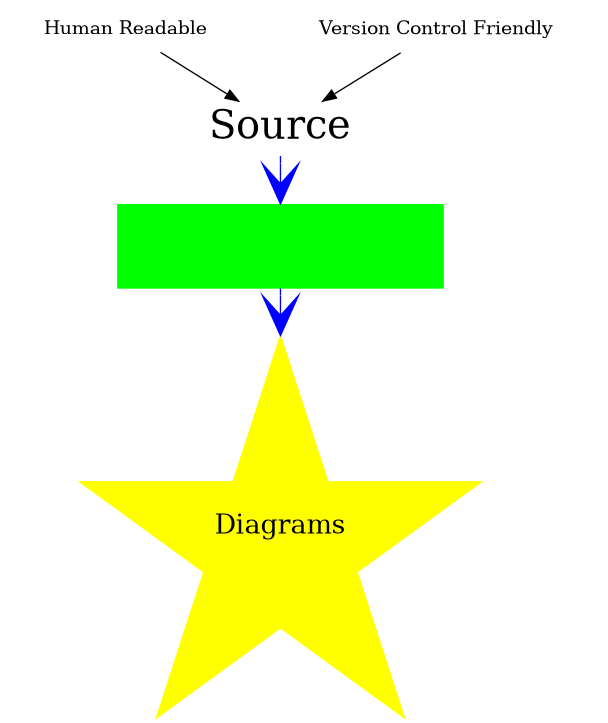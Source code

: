 @startuml
digraph G {
     bgcolor="transparent"
     node[style=filled color=white]
     

 Source -> Graphviz -> Diagrams [arrowsize=3 arrowhead=vee color=blue]

 Source   [fontsize=30 shape=folder]
 Graphviz [fontsize=50 shape=underline fontcolor=green color=green]
 Diagrams [fontsize=20 shape=star style=filled color=yellow]

 "Human Readable"           -> Source
 "Version Control Friendly" -> Source

}

@enduml
